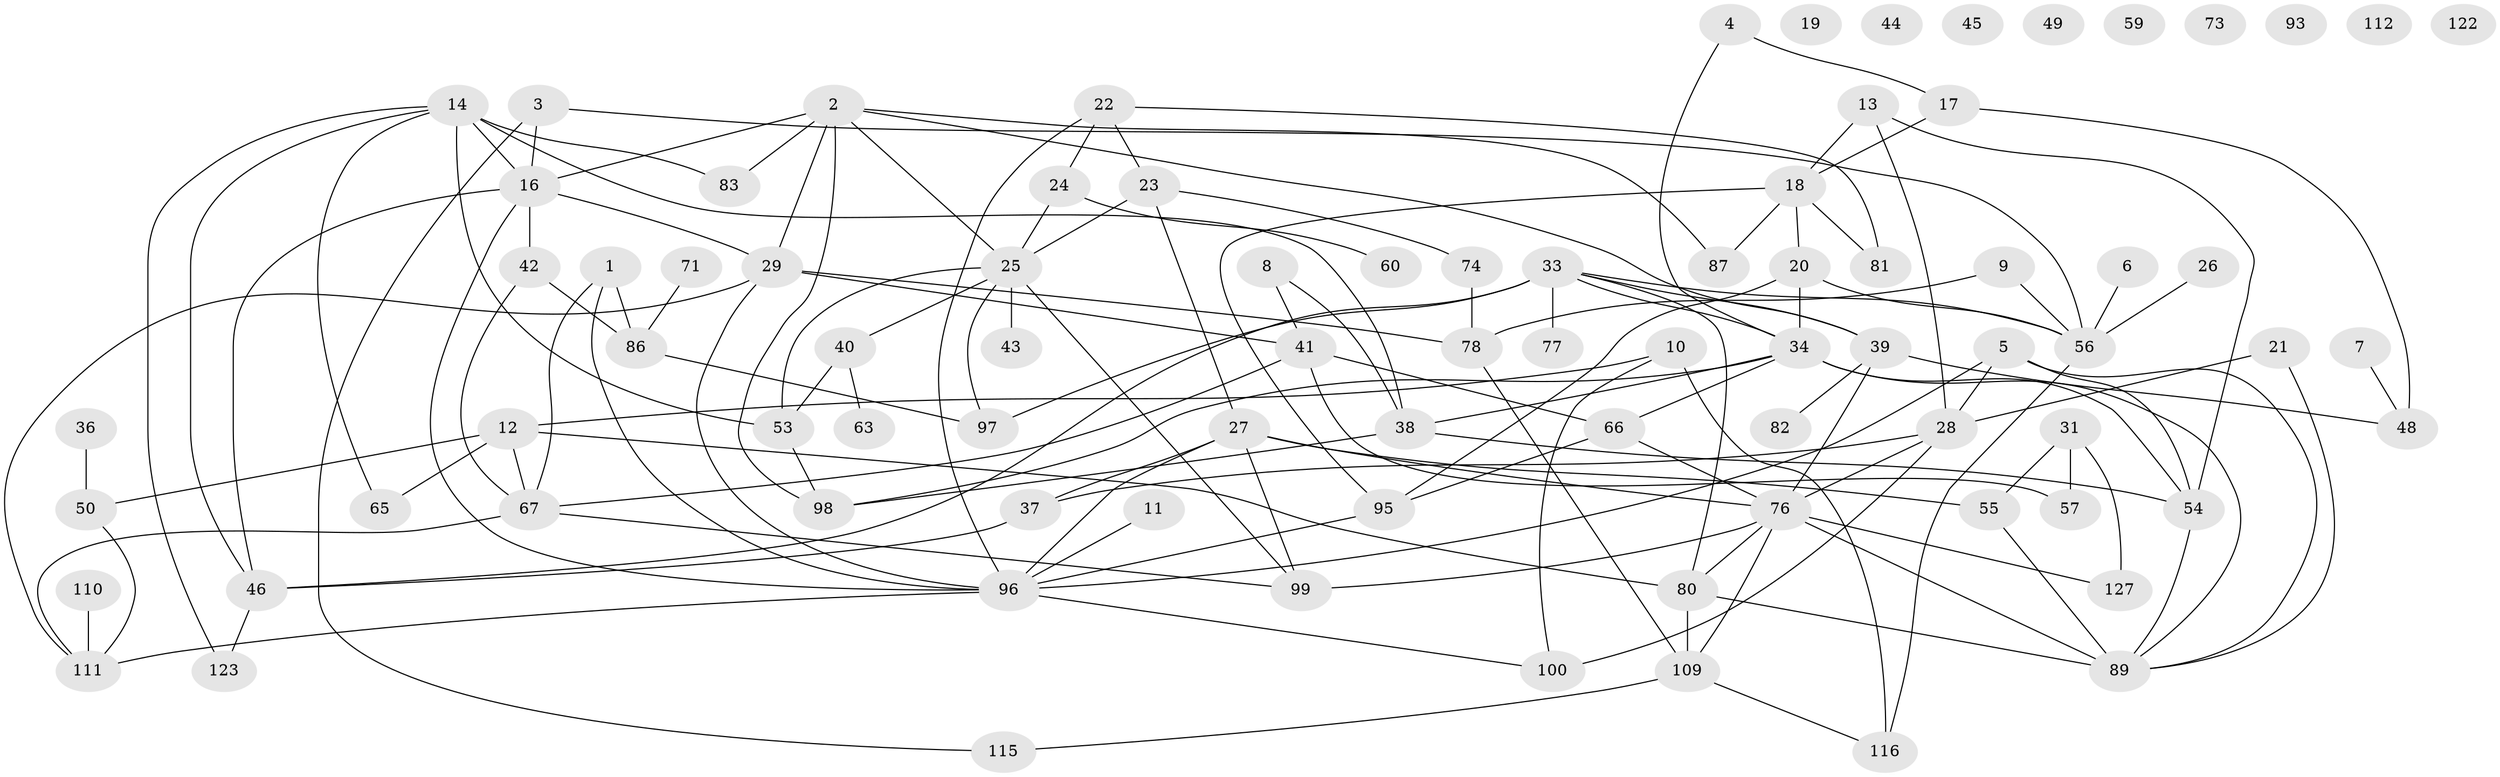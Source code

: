 // original degree distribution, {1: 0.11023622047244094, 3: 0.25984251968503935, 2: 0.2204724409448819, 4: 0.1732283464566929, 5: 0.07874015748031496, 7: 0.023622047244094488, 0: 0.07086614173228346, 6: 0.05511811023622047, 8: 0.007874015748031496}
// Generated by graph-tools (version 1.1) at 2025/41/03/06/25 10:41:24]
// undirected, 85 vertices, 141 edges
graph export_dot {
graph [start="1"]
  node [color=gray90,style=filled];
  1 [super="+117"];
  2 [super="+32"];
  3;
  4;
  5;
  6;
  7 [super="+15"];
  8;
  9;
  10;
  11;
  12 [super="+58"];
  13 [super="+88"];
  14 [super="+90"];
  16 [super="+92"];
  17 [super="+51"];
  18 [super="+70"];
  19;
  20 [super="+72"];
  21;
  22 [super="+101"];
  23 [super="+61"];
  24;
  25 [super="+124"];
  26;
  27 [super="+30"];
  28 [super="+52"];
  29 [super="+35"];
  31 [super="+47"];
  33 [super="+103"];
  34 [super="+64"];
  36;
  37;
  38 [super="+75"];
  39 [super="+68"];
  40;
  41 [super="+62"];
  42 [super="+94"];
  43;
  44;
  45;
  46 [super="+106"];
  48;
  49;
  50 [super="+119"];
  53 [super="+85"];
  54;
  55 [super="+69"];
  56 [super="+126"];
  57;
  59;
  60 [super="+84"];
  63 [super="+113"];
  65 [super="+79"];
  66 [super="+108"];
  67 [super="+125"];
  71;
  73;
  74;
  76 [super="+107"];
  77;
  78 [super="+105"];
  80 [super="+121"];
  81;
  82;
  83;
  86 [super="+118"];
  87;
  89 [super="+91"];
  93;
  95;
  96 [super="+104"];
  97;
  98;
  99;
  100 [super="+102"];
  109;
  110;
  111 [super="+114"];
  112;
  115 [super="+120"];
  116;
  122;
  123;
  127;
  1 -- 96;
  1 -- 67;
  1 -- 86;
  2 -- 25;
  2 -- 98;
  2 -- 83;
  2 -- 87;
  2 -- 39;
  2 -- 29;
  2 -- 16;
  3 -- 115;
  3 -- 56;
  3 -- 16;
  4 -- 34;
  4 -- 17;
  5 -- 54;
  5 -- 89;
  5 -- 96;
  5 -- 28;
  6 -- 56;
  7 -- 48;
  8 -- 38;
  8 -- 41;
  9 -- 78;
  9 -- 56;
  10 -- 12;
  10 -- 100;
  10 -- 116;
  11 -- 96;
  12 -- 65 [weight=2];
  12 -- 67;
  12 -- 80;
  12 -- 50;
  13 -- 28;
  13 -- 18;
  13 -- 54;
  14 -- 16;
  14 -- 38;
  14 -- 46;
  14 -- 65;
  14 -- 83;
  14 -- 123;
  14 -- 53;
  16 -- 29;
  16 -- 46;
  16 -- 96;
  16 -- 42 [weight=2];
  17 -- 48;
  17 -- 18;
  18 -- 95;
  18 -- 81;
  18 -- 20;
  18 -- 87;
  20 -- 95;
  20 -- 34;
  20 -- 56;
  21 -- 28;
  21 -- 89;
  22 -- 23;
  22 -- 24;
  22 -- 81;
  22 -- 96;
  23 -- 74;
  23 -- 25;
  23 -- 27;
  24 -- 25 [weight=2];
  24 -- 60;
  25 -- 43;
  25 -- 97;
  25 -- 99;
  25 -- 40;
  25 -- 53;
  26 -- 56;
  27 -- 37;
  27 -- 99;
  27 -- 76;
  27 -- 96;
  27 -- 55;
  28 -- 37;
  28 -- 100;
  28 -- 76;
  29 -- 78;
  29 -- 111;
  29 -- 96;
  29 -- 41;
  31 -- 127;
  31 -- 57;
  31 -- 55;
  33 -- 77;
  33 -- 34;
  33 -- 97;
  33 -- 39;
  33 -- 46;
  33 -- 80;
  33 -- 56;
  34 -- 38;
  34 -- 66;
  34 -- 98;
  34 -- 89;
  34 -- 54;
  36 -- 50;
  37 -- 46;
  38 -- 54;
  38 -- 98;
  39 -- 48;
  39 -- 82;
  39 -- 76;
  40 -- 53;
  40 -- 63;
  41 -- 66;
  41 -- 67;
  41 -- 57;
  42 -- 86;
  42 -- 67;
  46 -- 123;
  50 -- 111;
  53 -- 98;
  54 -- 89;
  55 -- 89;
  56 -- 116;
  66 -- 76 [weight=2];
  66 -- 95;
  67 -- 111;
  67 -- 99;
  71 -- 86;
  74 -- 78;
  76 -- 80;
  76 -- 99 [weight=2];
  76 -- 109;
  76 -- 89 [weight=2];
  76 -- 127;
  78 -- 109;
  80 -- 109;
  80 -- 89;
  86 -- 97;
  95 -- 96;
  96 -- 111;
  96 -- 100;
  109 -- 116;
  109 -- 115;
  110 -- 111;
}
